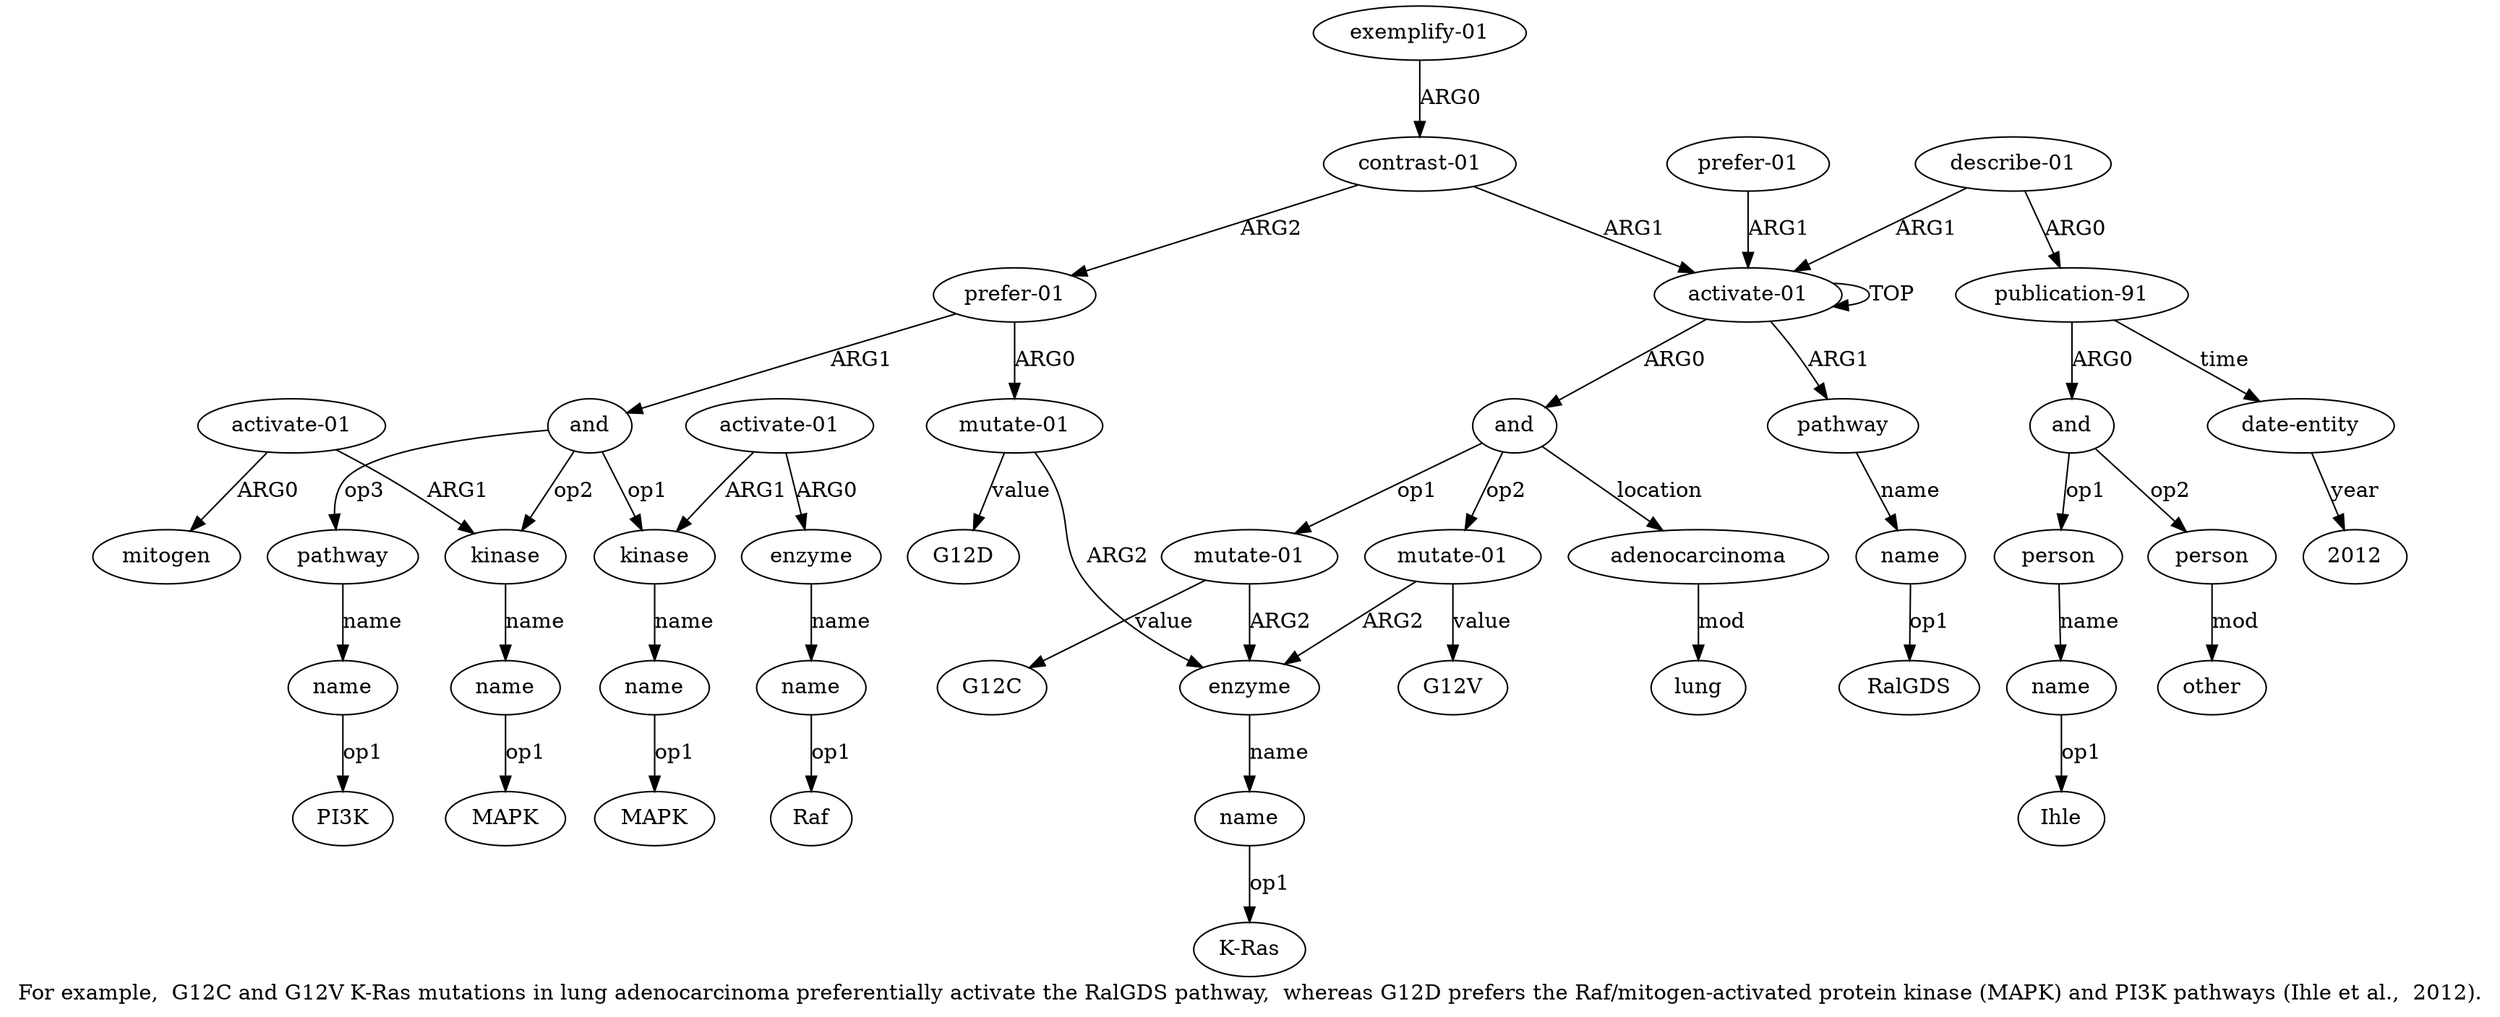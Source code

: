 digraph  {
	graph [label="For example,  G12C and G12V K-Ras mutations in lung adenocarcinoma preferentially activate the RalGDS pathway,  whereas G12D prefers \
the Raf/mitogen-activated protein kinase (MAPK) and PI3K pathways (Ihle et al.,  2012)."];
	node [label="\N"];
	a20	 [color=black,
		gold_ind=20,
		gold_label=kinase,
		label=kinase,
		test_ind=20,
		test_label=kinase];
	a21	 [color=black,
		gold_ind=21,
		gold_label=name,
		label=name,
		test_ind=21,
		test_label=name];
	a20 -> a21 [key=0,
	color=black,
	gold_label=name,
	label=name,
	test_label=name];
"a21 MAPK" [color=black,
	gold_ind=-1,
	gold_label=MAPK,
	label=MAPK,
	test_ind=-1,
	test_label=MAPK];
a21 -> "a21 MAPK" [key=0,
color=black,
gold_label=op1,
label=op1,
test_label=op1];
a22 [color=black,
gold_ind=22,
gold_label="activate-01",
label="activate-01",
test_ind=22,
test_label="activate-01"];
a22 -> a20 [key=0,
color=black,
gold_label=ARG1,
label=ARG1,
test_label=ARG1];
a23 [color=black,
gold_ind=23,
gold_label=mitogen,
label=mitogen,
test_ind=23,
test_label=mitogen];
a22 -> a23 [key=0,
color=black,
gold_label=ARG0,
label=ARG0,
test_label=ARG0];
a24 [color=black,
gold_ind=24,
gold_label=pathway,
label=pathway,
test_ind=24,
test_label=pathway];
a25 [color=black,
gold_ind=25,
gold_label=name,
label=name,
test_ind=25,
test_label=name];
a24 -> a25 [key=0,
color=black,
gold_label=name,
label=name,
test_label=name];
"a25 PI3K" [color=black,
gold_ind=-1,
gold_label=PI3K,
label=PI3K,
test_ind=-1,
test_label=PI3K];
a25 -> "a25 PI3K" [key=0,
color=black,
gold_label=op1,
label=op1,
test_label=op1];
a26 [color=black,
gold_ind=26,
gold_label="exemplify-01",
label="exemplify-01",
test_ind=26,
test_label="exemplify-01"];
a11 [color=black,
gold_ind=11,
gold_label="contrast-01",
label="contrast-01",
test_ind=11,
test_label="contrast-01"];
a26 -> a11 [key=0,
color=black,
gold_label=ARG0,
label=ARG0,
test_label=ARG0];
a27 [color=black,
gold_ind=27,
gold_label="describe-01",
label="describe-01",
test_ind=27,
test_label="describe-01"];
a28 [color=black,
gold_ind=28,
gold_label="publication-91",
label="publication-91",
test_ind=28,
test_label="publication-91"];
a27 -> a28 [key=0,
color=black,
gold_label=ARG0,
label=ARG0,
test_label=ARG0];
a0 [color=black,
gold_ind=0,
gold_label="activate-01",
label="activate-01",
test_ind=0,
test_label="activate-01"];
a27 -> a0 [key=0,
color=black,
gold_label=ARG1,
label=ARG1,
test_label=ARG1];
a29 [color=black,
gold_ind=29,
gold_label=and,
label=and,
test_ind=29,
test_label=and];
a28 -> a29 [key=0,
color=black,
gold_label=ARG0,
label=ARG0,
test_label=ARG0];
a34 [color=black,
gold_ind=34,
gold_label="date-entity",
label="date-entity",
test_ind=34,
test_label="date-entity"];
a28 -> a34 [key=0,
color=black,
gold_label=time,
label=time,
test_label=time];
a30 [color=black,
gold_ind=30,
gold_label=person,
label=person,
test_ind=30,
test_label=person];
a29 -> a30 [key=0,
color=black,
gold_label=op1,
label=op1,
test_label=op1];
a32 [color=black,
gold_ind=32,
gold_label=person,
label=person,
test_ind=32,
test_label=person];
a29 -> a32 [key=0,
color=black,
gold_label=op2,
label=op2,
test_label=op2];
a31 [color=black,
gold_ind=31,
gold_label=name,
label=name,
test_ind=31,
test_label=name];
"a31 Ihle" [color=black,
gold_ind=-1,
gold_label=Ihle,
label=Ihle,
test_ind=-1,
test_label=Ihle];
a31 -> "a31 Ihle" [key=0,
color=black,
gold_label=op1,
label=op1,
test_label=op1];
a30 -> a31 [key=0,
color=black,
gold_label=name,
label=name,
test_label=name];
"a16 MAPK" [color=black,
gold_ind=-1,
gold_label=MAPK,
label=MAPK,
test_ind=-1,
test_label=MAPK];
a33 [color=black,
gold_ind=33,
gold_label=other,
label=other,
test_ind=33,
test_label=other];
"a34 2012" [color=black,
gold_ind=-1,
gold_label=2012,
label=2012,
test_ind=-1,
test_label=2012];
a34 -> "a34 2012" [key=0,
color=black,
gold_label=year,
label=year,
test_label=year];
a32 -> a33 [key=0,
color=black,
gold_label=mod,
label=mod,
test_label=mod];
a15 [color=black,
gold_ind=15,
gold_label=kinase,
label=kinase,
test_ind=15,
test_label=kinase];
a16 [color=black,
gold_ind=16,
gold_label=name,
label=name,
test_ind=16,
test_label=name];
a15 -> a16 [key=0,
color=black,
gold_label=name,
label=name,
test_label=name];
a14 [color=black,
gold_ind=14,
gold_label=and,
label=and,
test_ind=14,
test_label=and];
a14 -> a20 [key=0,
color=black,
gold_label=op2,
label=op2,
test_label=op2];
a14 -> a24 [key=0,
color=black,
gold_label=op3,
label=op3,
test_label=op3];
a14 -> a15 [key=0,
color=black,
gold_label=op1,
label=op1,
test_label=op1];
a17 [color=black,
gold_ind=17,
gold_label="activate-01",
label="activate-01",
test_ind=17,
test_label="activate-01"];
a17 -> a15 [key=0,
color=black,
gold_label=ARG1,
label=ARG1,
test_label=ARG1];
a18 [color=black,
gold_ind=18,
gold_label=enzyme,
label=enzyme,
test_ind=18,
test_label=enzyme];
a17 -> a18 [key=0,
color=black,
gold_label=ARG0,
label=ARG0,
test_label=ARG0];
a16 -> "a16 MAPK" [key=0,
color=black,
gold_label=op1,
label=op1,
test_label=op1];
a12 [color=black,
gold_ind=12,
gold_label="prefer-01",
label="prefer-01",
test_ind=12,
test_label="prefer-01"];
a11 -> a12 [key=0,
color=black,
gold_label=ARG2,
label=ARG2,
test_label=ARG2];
a11 -> a0 [key=0,
color=black,
gold_label=ARG1,
label=ARG1,
test_label=ARG1];
a10 [color=black,
gold_ind=10,
gold_label="prefer-01",
label="prefer-01",
test_ind=10,
test_label="prefer-01"];
a10 -> a0 [key=0,
color=black,
gold_label=ARG1,
label=ARG1,
test_label=ARG1];
a13 [color=black,
gold_ind=13,
gold_label="mutate-01",
label="mutate-01",
test_ind=13,
test_label="mutate-01"];
a3 [color=black,
gold_ind=3,
gold_label=enzyme,
label=enzyme,
test_ind=3,
test_label=enzyme];
a13 -> a3 [key=0,
color=black,
gold_label=ARG2,
label=ARG2,
test_label=ARG2];
"a13 G12D" [color=black,
gold_ind=-1,
gold_label=G12D,
label=G12D,
test_ind=-1,
test_label=G12D];
a13 -> "a13 G12D" [key=0,
color=black,
gold_label=value,
label=value,
test_label=value];
a12 -> a14 [key=0,
color=black,
gold_label=ARG1,
label=ARG1,
test_label=ARG1];
a12 -> a13 [key=0,
color=black,
gold_label=ARG0,
label=ARG0,
test_label=ARG0];
a19 [color=black,
gold_ind=19,
gold_label=name,
label=name,
test_ind=19,
test_label=name];
"a19 Raf" [color=black,
gold_ind=-1,
gold_label=Raf,
label=Raf,
test_ind=-1,
test_label=Raf];
a19 -> "a19 Raf" [key=0,
color=black,
gold_label=op1,
label=op1,
test_label=op1];
a18 -> a19 [key=0,
color=black,
gold_label=name,
label=name,
test_label=name];
"a4 K-Ras" [color=black,
gold_ind=-1,
gold_label="K-Ras",
label="K-Ras",
test_ind=-1,
test_label="K-Ras"];
a1 [color=black,
gold_ind=1,
gold_label=and,
label=and,
test_ind=1,
test_label=and];
a2 [color=black,
gold_ind=2,
gold_label="mutate-01",
label="mutate-01",
test_ind=2,
test_label="mutate-01"];
a1 -> a2 [key=0,
color=black,
gold_label=op1,
label=op1,
test_label=op1];
a5 [color=black,
gold_ind=5,
gold_label="mutate-01",
label="mutate-01",
test_ind=5,
test_label="mutate-01"];
a1 -> a5 [key=0,
color=black,
gold_label=op2,
label=op2,
test_label=op2];
a6 [color=black,
gold_ind=6,
gold_label=adenocarcinoma,
label=adenocarcinoma,
test_ind=6,
test_label=adenocarcinoma];
a1 -> a6 [key=0,
color=black,
gold_label=location,
label=location,
test_label=location];
a0 -> a1 [key=0,
color=black,
gold_label=ARG0,
label=ARG0,
test_label=ARG0];
a0 -> a0 [key=0,
color=black,
gold_label=TOP,
label=TOP,
test_label=TOP];
a8 [color=black,
gold_ind=8,
gold_label=pathway,
label=pathway,
test_ind=8,
test_label=pathway];
a0 -> a8 [key=0,
color=black,
gold_label=ARG1,
label=ARG1,
test_label=ARG1];
a4 [color=black,
gold_ind=4,
gold_label=name,
label=name,
test_ind=4,
test_label=name];
a3 -> a4 [key=0,
color=black,
gold_label=name,
label=name,
test_label=name];
a2 -> a3 [key=0,
color=black,
gold_label=ARG2,
label=ARG2,
test_label=ARG2];
"a2 G12C" [color=black,
gold_ind=-1,
gold_label=G12C,
label=G12C,
test_ind=-1,
test_label=G12C];
a2 -> "a2 G12C" [key=0,
color=black,
gold_label=value,
label=value,
test_label=value];
a5 -> a3 [key=0,
color=black,
gold_label=ARG2,
label=ARG2,
test_label=ARG2];
"a5 G12V" [color=black,
gold_ind=-1,
gold_label=G12V,
label=G12V,
test_ind=-1,
test_label=G12V];
a5 -> "a5 G12V" [key=0,
color=black,
gold_label=value,
label=value,
test_label=value];
a4 -> "a4 K-Ras" [key=0,
color=black,
gold_label=op1,
label=op1,
test_label=op1];
a7 [color=black,
gold_ind=7,
gold_label=lung,
label=lung,
test_ind=7,
test_label=lung];
a6 -> a7 [key=0,
color=black,
gold_label=mod,
label=mod,
test_label=mod];
a9 [color=black,
gold_ind=9,
gold_label=name,
label=name,
test_ind=9,
test_label=name];
"a9 RalGDS" [color=black,
gold_ind=-1,
gold_label=RalGDS,
label=RalGDS,
test_ind=-1,
test_label=RalGDS];
a9 -> "a9 RalGDS" [key=0,
color=black,
gold_label=op1,
label=op1,
test_label=op1];
a8 -> a9 [key=0,
color=black,
gold_label=name,
label=name,
test_label=name];
}
